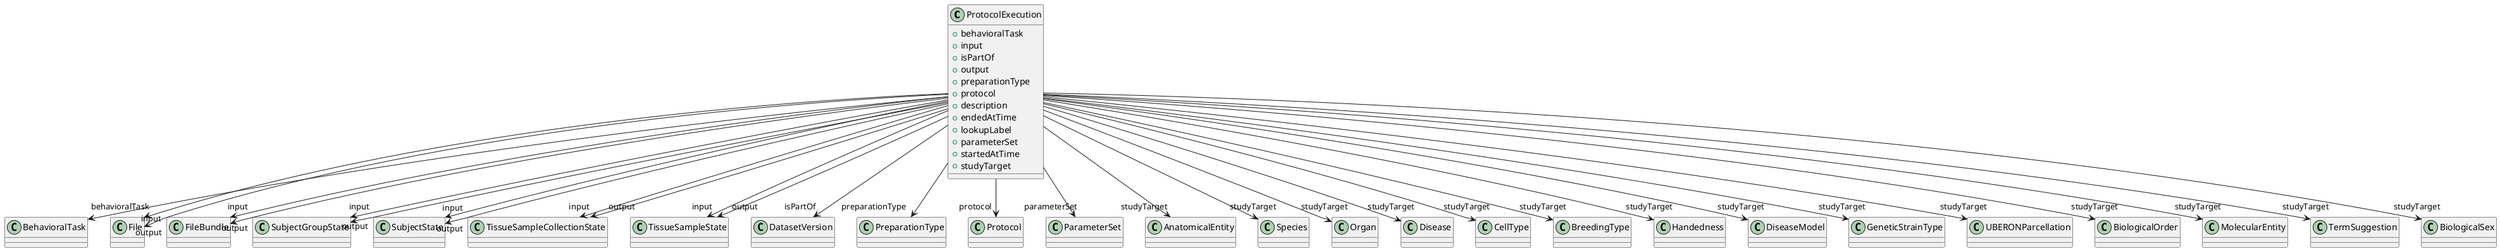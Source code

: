 @startuml
class ProtocolExecution {
+behavioralTask
+input
+isPartOf
+output
+preparationType
+protocol
+description
+endedAtTime
+lookupLabel
+parameterSet
+startedAtTime
+studyTarget

}
ProtocolExecution -d-> "behavioralTask" BehavioralTask
ProtocolExecution -d-> "input" File
ProtocolExecution -d-> "input" FileBundle
ProtocolExecution -d-> "input" SubjectGroupState
ProtocolExecution -d-> "input" SubjectState
ProtocolExecution -d-> "input" TissueSampleCollectionState
ProtocolExecution -d-> "input" TissueSampleState
ProtocolExecution -d-> "isPartOf" DatasetVersion
ProtocolExecution -d-> "output" File
ProtocolExecution -d-> "output" FileBundle
ProtocolExecution -d-> "output" SubjectGroupState
ProtocolExecution -d-> "output" SubjectState
ProtocolExecution -d-> "output" TissueSampleCollectionState
ProtocolExecution -d-> "output" TissueSampleState
ProtocolExecution -d-> "preparationType" PreparationType
ProtocolExecution -d-> "protocol" Protocol
ProtocolExecution -d-> "parameterSet" ParameterSet
ProtocolExecution -d-> "studyTarget" AnatomicalEntity
ProtocolExecution -d-> "studyTarget" Species
ProtocolExecution -d-> "studyTarget" Organ
ProtocolExecution -d-> "studyTarget" Disease
ProtocolExecution -d-> "studyTarget" CellType
ProtocolExecution -d-> "studyTarget" BreedingType
ProtocolExecution -d-> "studyTarget" Handedness
ProtocolExecution -d-> "studyTarget" DiseaseModel
ProtocolExecution -d-> "studyTarget" GeneticStrainType
ProtocolExecution -d-> "studyTarget" UBERONParcellation
ProtocolExecution -d-> "studyTarget" BiologicalOrder
ProtocolExecution -d-> "studyTarget" MolecularEntity
ProtocolExecution -d-> "studyTarget" TermSuggestion
ProtocolExecution -d-> "studyTarget" BiologicalSex

@enduml